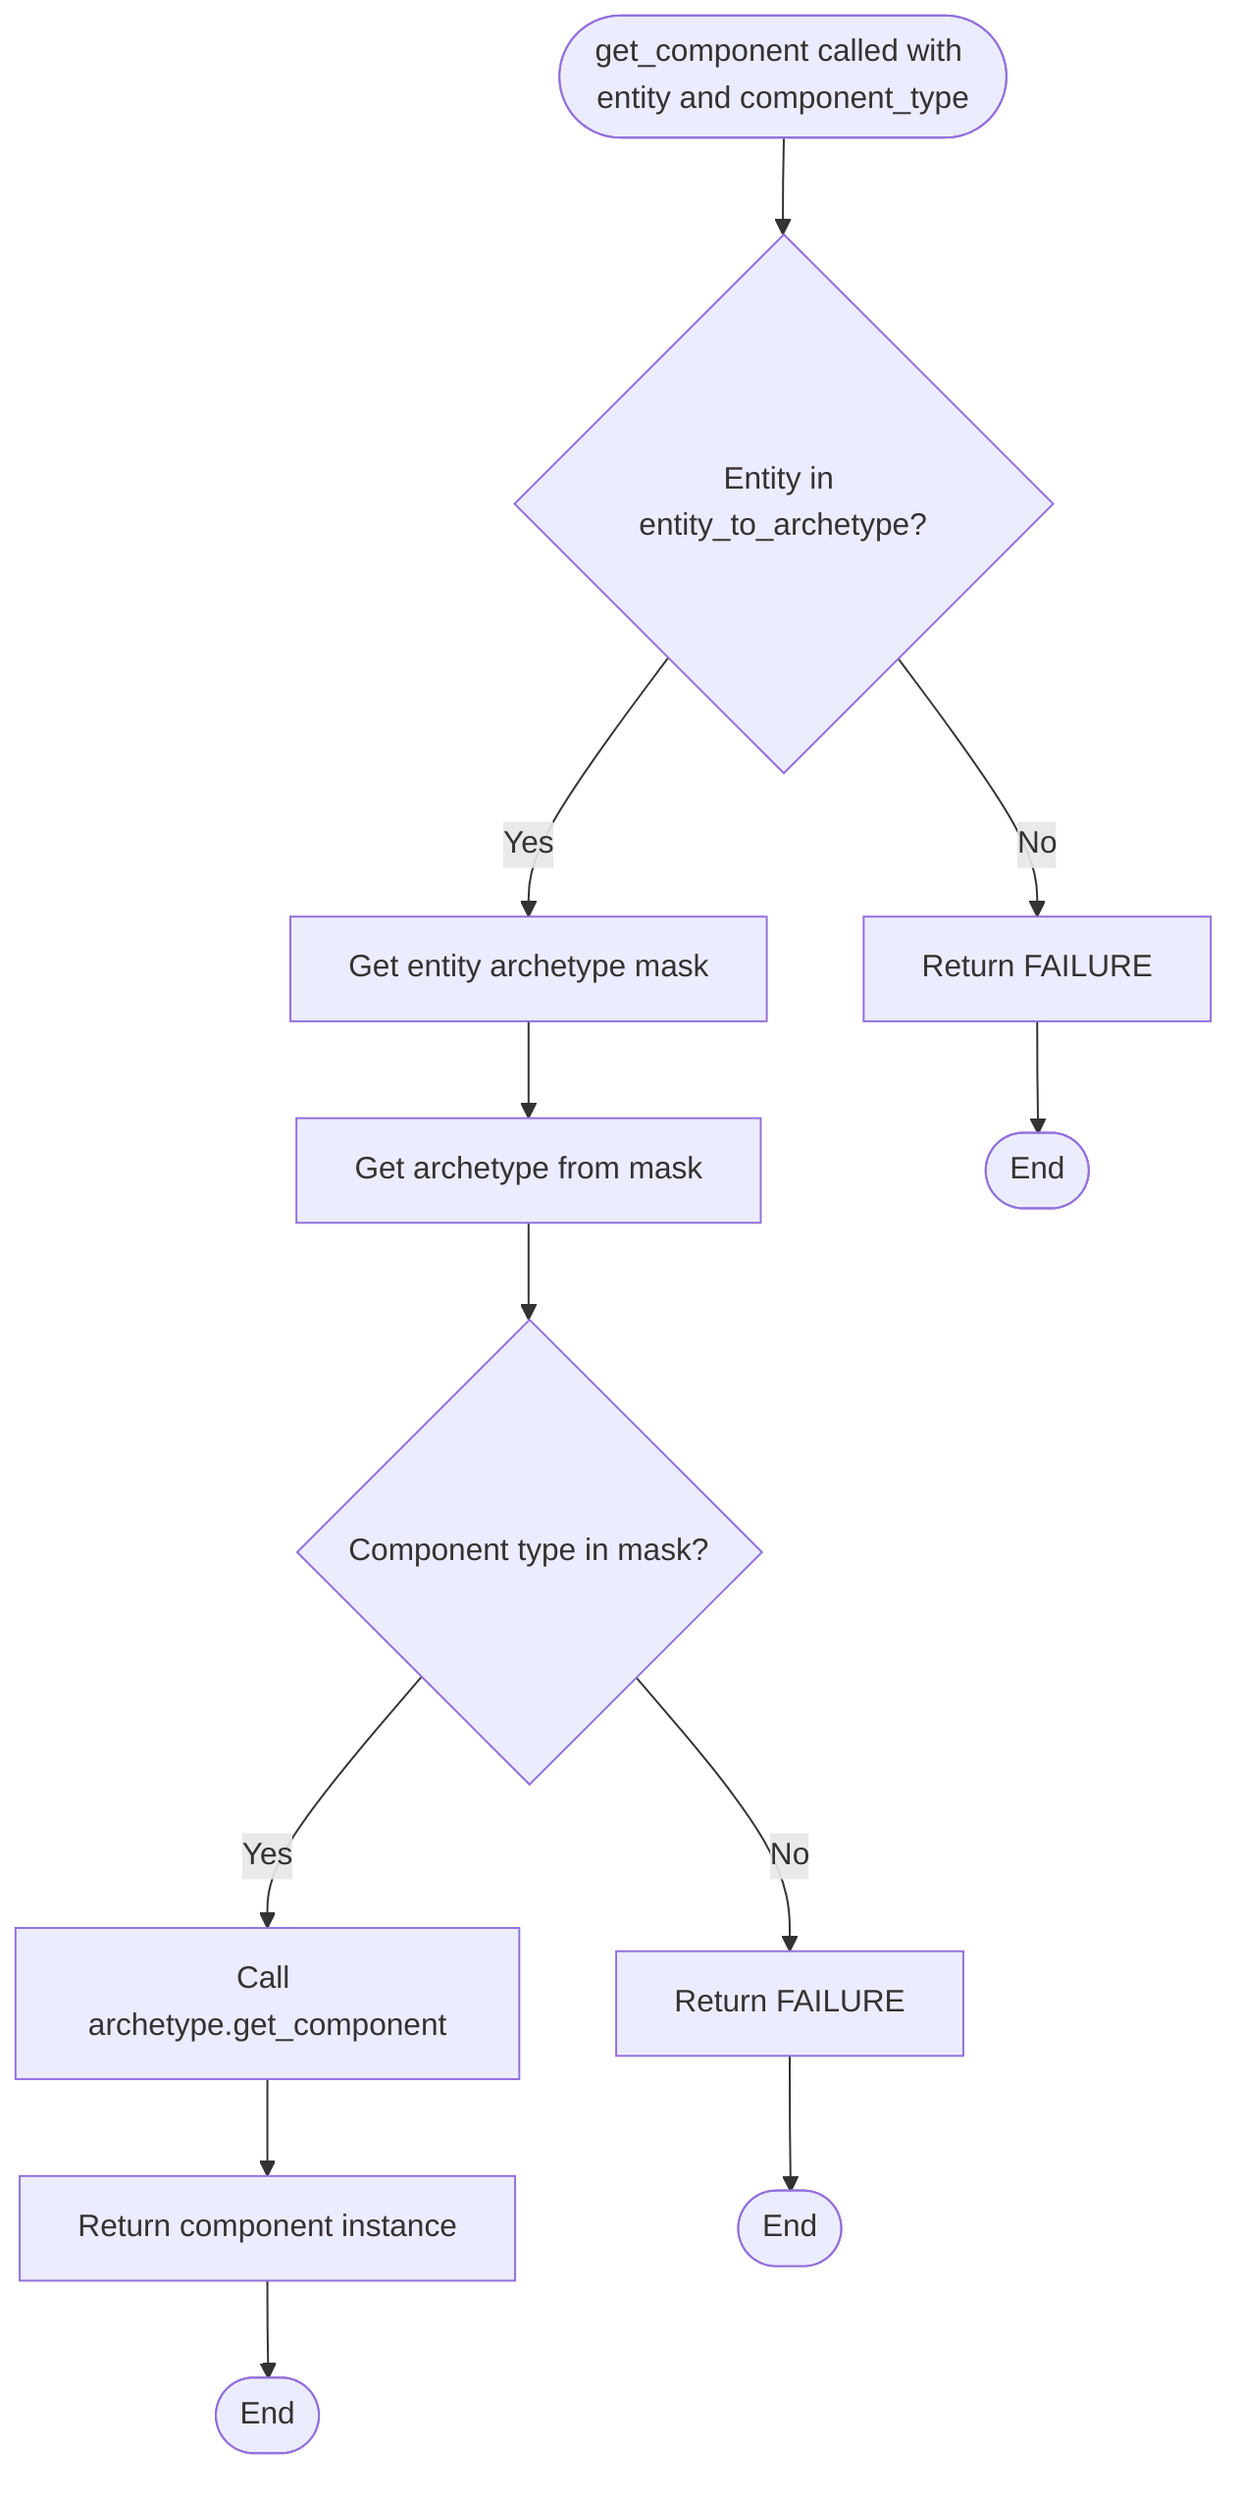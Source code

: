 flowchart TD
    Start([get_component called with entity and component_type]) --> CheckEntity{Entity in entity_to_archetype?}
    
    CheckEntity -->|No| ReturnFailure1[Return FAILURE]
    CheckEntity -->|Yes| GetMask[Get entity archetype mask]
    
    GetMask --> GetArchetype[Get archetype from mask]
    GetArchetype --> CheckHasComponent{Component type in mask?}
    
    CheckHasComponent -->|No| ReturnFailure2[Return FAILURE]
    CheckHasComponent -->|Yes| CallArchetypeGet[Call archetype.get_component]
    
    CallArchetypeGet --> ReturnComponent[Return component instance]
    
    ReturnFailure1 --> End1([End])
    ReturnFailure2 --> End2([End])
    ReturnComponent --> End3([End])